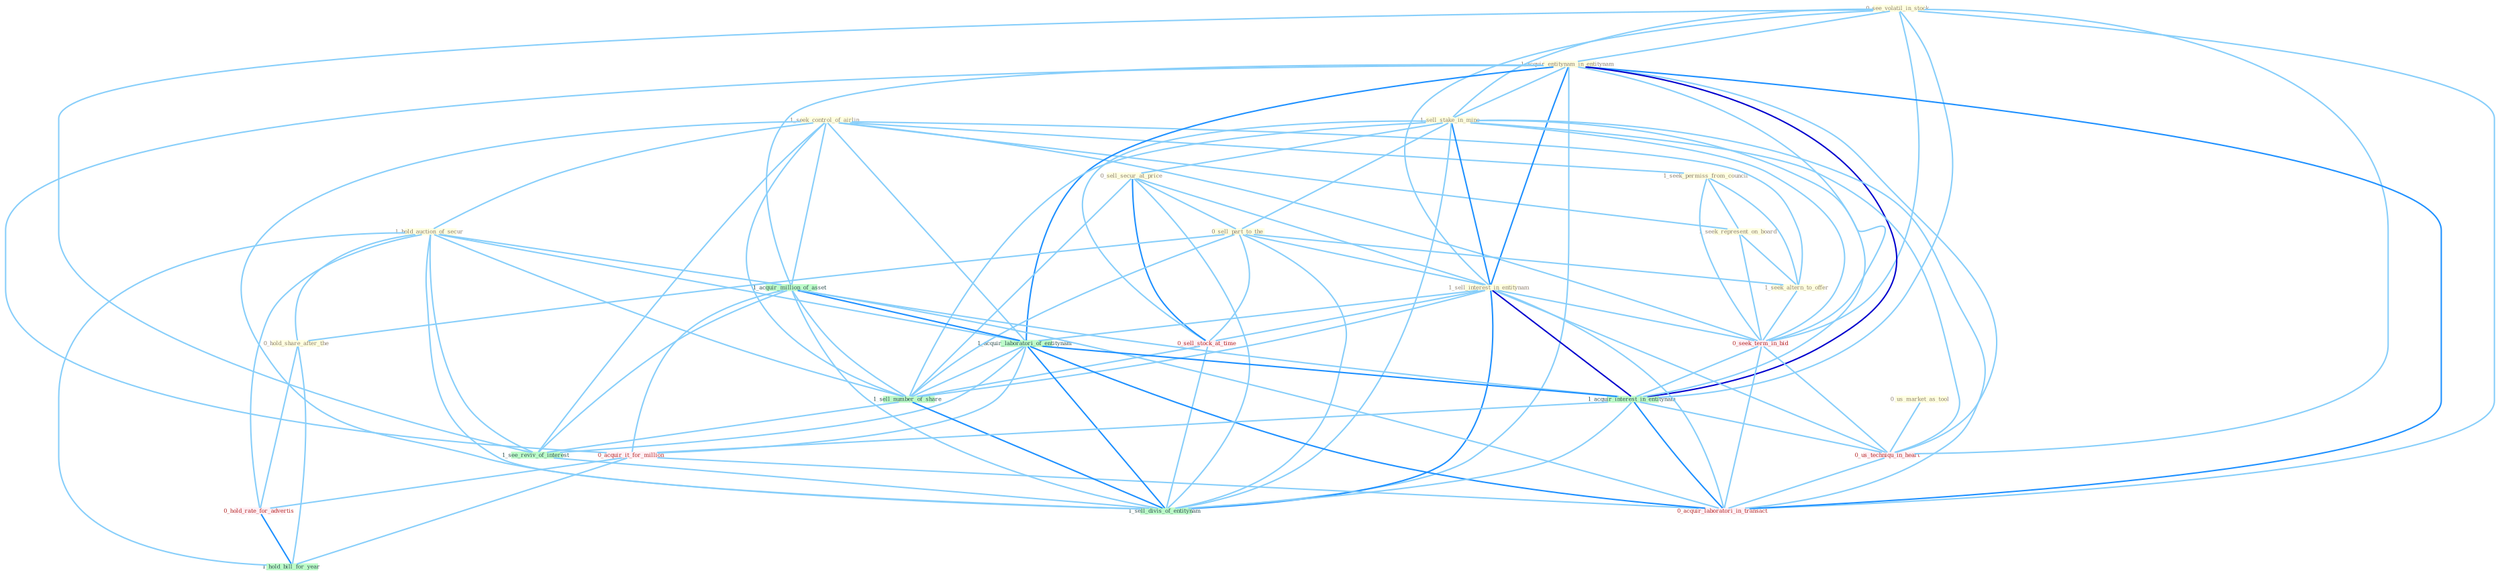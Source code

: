 Graph G{ 
    node
    [shape=polygon,style=filled,width=.5,height=.06,color="#BDFCC9",fixedsize=true,fontsize=4,
    fontcolor="#2f4f4f"];
    {node
    [color="#ffffe0", fontcolor="#8b7d6b"] "1_seek_control_of_airlin " "1_seek_permiss_from_council " "0_see_volatil_in_stock " "1_acquir_entitynam_in_entitynam " "1_sell_stake_in_mine " "0_us_market_as_tool " "0_sell_secur_at_price " "0_sell_part_to_the " "1_seek_represent_on_board " "1_hold_auction_of_secur " "1_sell_interest_in_entitynam " "1_seek_altern_to_offer " "0_hold_share_after_the "}
{node [color="#fff0f5", fontcolor="#b22222"] "0_seek_term_in_bid " "0_us_techniqu_in_heart " "0_acquir_it_for_million " "0_hold_rate_for_advertis " "0_acquir_laboratori_in_transact " "0_sell_stock_at_time "}
edge [color="#B0E2FF"];

	"1_seek_control_of_airlin " -- "1_seek_permiss_from_council " [w="1", color="#87cefa" ];
	"1_seek_control_of_airlin " -- "1_seek_represent_on_board " [w="1", color="#87cefa" ];
	"1_seek_control_of_airlin " -- "1_hold_auction_of_secur " [w="1", color="#87cefa" ];
	"1_seek_control_of_airlin " -- "1_seek_altern_to_offer " [w="1", color="#87cefa" ];
	"1_seek_control_of_airlin " -- "1_acquir_million_of_asset " [w="1", color="#87cefa" ];
	"1_seek_control_of_airlin " -- "1_acquir_laboratori_of_entitynam " [w="1", color="#87cefa" ];
	"1_seek_control_of_airlin " -- "0_seek_term_in_bid " [w="1", color="#87cefa" ];
	"1_seek_control_of_airlin " -- "1_sell_number_of_share " [w="1", color="#87cefa" ];
	"1_seek_control_of_airlin " -- "1_see_reviv_of_interest " [w="1", color="#87cefa" ];
	"1_seek_control_of_airlin " -- "1_sell_divis_of_entitynam " [w="1", color="#87cefa" ];
	"1_seek_permiss_from_council " -- "1_seek_represent_on_board " [w="1", color="#87cefa" ];
	"1_seek_permiss_from_council " -- "1_seek_altern_to_offer " [w="1", color="#87cefa" ];
	"1_seek_permiss_from_council " -- "0_seek_term_in_bid " [w="1", color="#87cefa" ];
	"0_see_volatil_in_stock " -- "1_acquir_entitynam_in_entitynam " [w="1", color="#87cefa" ];
	"0_see_volatil_in_stock " -- "1_sell_stake_in_mine " [w="1", color="#87cefa" ];
	"0_see_volatil_in_stock " -- "1_sell_interest_in_entitynam " [w="1", color="#87cefa" ];
	"0_see_volatil_in_stock " -- "0_seek_term_in_bid " [w="1", color="#87cefa" ];
	"0_see_volatil_in_stock " -- "1_acquir_interest_in_entitynam " [w="1", color="#87cefa" ];
	"0_see_volatil_in_stock " -- "0_us_techniqu_in_heart " [w="1", color="#87cefa" ];
	"0_see_volatil_in_stock " -- "0_acquir_laboratori_in_transact " [w="1", color="#87cefa" ];
	"0_see_volatil_in_stock " -- "1_see_reviv_of_interest " [w="1", color="#87cefa" ];
	"1_acquir_entitynam_in_entitynam " -- "1_sell_stake_in_mine " [w="1", color="#87cefa" ];
	"1_acquir_entitynam_in_entitynam " -- "1_sell_interest_in_entitynam " [w="2", color="#1e90ff" , len=0.8];
	"1_acquir_entitynam_in_entitynam " -- "1_acquir_million_of_asset " [w="1", color="#87cefa" ];
	"1_acquir_entitynam_in_entitynam " -- "1_acquir_laboratori_of_entitynam " [w="2", color="#1e90ff" , len=0.8];
	"1_acquir_entitynam_in_entitynam " -- "0_seek_term_in_bid " [w="1", color="#87cefa" ];
	"1_acquir_entitynam_in_entitynam " -- "1_acquir_interest_in_entitynam " [w="3", color="#0000cd" , len=0.6];
	"1_acquir_entitynam_in_entitynam " -- "0_us_techniqu_in_heart " [w="1", color="#87cefa" ];
	"1_acquir_entitynam_in_entitynam " -- "0_acquir_it_for_million " [w="1", color="#87cefa" ];
	"1_acquir_entitynam_in_entitynam " -- "0_acquir_laboratori_in_transact " [w="2", color="#1e90ff" , len=0.8];
	"1_acquir_entitynam_in_entitynam " -- "1_sell_divis_of_entitynam " [w="1", color="#87cefa" ];
	"1_sell_stake_in_mine " -- "0_sell_secur_at_price " [w="1", color="#87cefa" ];
	"1_sell_stake_in_mine " -- "0_sell_part_to_the " [w="1", color="#87cefa" ];
	"1_sell_stake_in_mine " -- "1_sell_interest_in_entitynam " [w="2", color="#1e90ff" , len=0.8];
	"1_sell_stake_in_mine " -- "0_seek_term_in_bid " [w="1", color="#87cefa" ];
	"1_sell_stake_in_mine " -- "1_acquir_interest_in_entitynam " [w="1", color="#87cefa" ];
	"1_sell_stake_in_mine " -- "0_us_techniqu_in_heart " [w="1", color="#87cefa" ];
	"1_sell_stake_in_mine " -- "0_acquir_laboratori_in_transact " [w="1", color="#87cefa" ];
	"1_sell_stake_in_mine " -- "0_sell_stock_at_time " [w="1", color="#87cefa" ];
	"1_sell_stake_in_mine " -- "1_sell_number_of_share " [w="1", color="#87cefa" ];
	"1_sell_stake_in_mine " -- "1_sell_divis_of_entitynam " [w="1", color="#87cefa" ];
	"0_us_market_as_tool " -- "0_us_techniqu_in_heart " [w="1", color="#87cefa" ];
	"0_sell_secur_at_price " -- "0_sell_part_to_the " [w="1", color="#87cefa" ];
	"0_sell_secur_at_price " -- "1_sell_interest_in_entitynam " [w="1", color="#87cefa" ];
	"0_sell_secur_at_price " -- "0_sell_stock_at_time " [w="2", color="#1e90ff" , len=0.8];
	"0_sell_secur_at_price " -- "1_sell_number_of_share " [w="1", color="#87cefa" ];
	"0_sell_secur_at_price " -- "1_sell_divis_of_entitynam " [w="1", color="#87cefa" ];
	"0_sell_part_to_the " -- "1_sell_interest_in_entitynam " [w="1", color="#87cefa" ];
	"0_sell_part_to_the " -- "1_seek_altern_to_offer " [w="1", color="#87cefa" ];
	"0_sell_part_to_the " -- "0_hold_share_after_the " [w="1", color="#87cefa" ];
	"0_sell_part_to_the " -- "0_sell_stock_at_time " [w="1", color="#87cefa" ];
	"0_sell_part_to_the " -- "1_sell_number_of_share " [w="1", color="#87cefa" ];
	"0_sell_part_to_the " -- "1_sell_divis_of_entitynam " [w="1", color="#87cefa" ];
	"1_seek_represent_on_board " -- "1_seek_altern_to_offer " [w="1", color="#87cefa" ];
	"1_seek_represent_on_board " -- "0_seek_term_in_bid " [w="1", color="#87cefa" ];
	"1_hold_auction_of_secur " -- "0_hold_share_after_the " [w="1", color="#87cefa" ];
	"1_hold_auction_of_secur " -- "1_acquir_million_of_asset " [w="1", color="#87cefa" ];
	"1_hold_auction_of_secur " -- "1_acquir_laboratori_of_entitynam " [w="1", color="#87cefa" ];
	"1_hold_auction_of_secur " -- "0_hold_rate_for_advertis " [w="1", color="#87cefa" ];
	"1_hold_auction_of_secur " -- "1_sell_number_of_share " [w="1", color="#87cefa" ];
	"1_hold_auction_of_secur " -- "1_see_reviv_of_interest " [w="1", color="#87cefa" ];
	"1_hold_auction_of_secur " -- "1_hold_bill_for_year " [w="1", color="#87cefa" ];
	"1_hold_auction_of_secur " -- "1_sell_divis_of_entitynam " [w="1", color="#87cefa" ];
	"1_sell_interest_in_entitynam " -- "1_acquir_laboratori_of_entitynam " [w="1", color="#87cefa" ];
	"1_sell_interest_in_entitynam " -- "0_seek_term_in_bid " [w="1", color="#87cefa" ];
	"1_sell_interest_in_entitynam " -- "1_acquir_interest_in_entitynam " [w="3", color="#0000cd" , len=0.6];
	"1_sell_interest_in_entitynam " -- "0_us_techniqu_in_heart " [w="1", color="#87cefa" ];
	"1_sell_interest_in_entitynam " -- "0_acquir_laboratori_in_transact " [w="1", color="#87cefa" ];
	"1_sell_interest_in_entitynam " -- "0_sell_stock_at_time " [w="1", color="#87cefa" ];
	"1_sell_interest_in_entitynam " -- "1_sell_number_of_share " [w="1", color="#87cefa" ];
	"1_sell_interest_in_entitynam " -- "1_sell_divis_of_entitynam " [w="2", color="#1e90ff" , len=0.8];
	"1_seek_altern_to_offer " -- "0_seek_term_in_bid " [w="1", color="#87cefa" ];
	"0_hold_share_after_the " -- "0_hold_rate_for_advertis " [w="1", color="#87cefa" ];
	"0_hold_share_after_the " -- "1_hold_bill_for_year " [w="1", color="#87cefa" ];
	"1_acquir_million_of_asset " -- "1_acquir_laboratori_of_entitynam " [w="2", color="#1e90ff" , len=0.8];
	"1_acquir_million_of_asset " -- "1_acquir_interest_in_entitynam " [w="1", color="#87cefa" ];
	"1_acquir_million_of_asset " -- "0_acquir_it_for_million " [w="1", color="#87cefa" ];
	"1_acquir_million_of_asset " -- "0_acquir_laboratori_in_transact " [w="1", color="#87cefa" ];
	"1_acquir_million_of_asset " -- "1_sell_number_of_share " [w="1", color="#87cefa" ];
	"1_acquir_million_of_asset " -- "1_see_reviv_of_interest " [w="1", color="#87cefa" ];
	"1_acquir_million_of_asset " -- "1_sell_divis_of_entitynam " [w="1", color="#87cefa" ];
	"1_acquir_laboratori_of_entitynam " -- "1_acquir_interest_in_entitynam " [w="2", color="#1e90ff" , len=0.8];
	"1_acquir_laboratori_of_entitynam " -- "0_acquir_it_for_million " [w="1", color="#87cefa" ];
	"1_acquir_laboratori_of_entitynam " -- "0_acquir_laboratori_in_transact " [w="2", color="#1e90ff" , len=0.8];
	"1_acquir_laboratori_of_entitynam " -- "1_sell_number_of_share " [w="1", color="#87cefa" ];
	"1_acquir_laboratori_of_entitynam " -- "1_see_reviv_of_interest " [w="1", color="#87cefa" ];
	"1_acquir_laboratori_of_entitynam " -- "1_sell_divis_of_entitynam " [w="2", color="#1e90ff" , len=0.8];
	"0_seek_term_in_bid " -- "1_acquir_interest_in_entitynam " [w="1", color="#87cefa" ];
	"0_seek_term_in_bid " -- "0_us_techniqu_in_heart " [w="1", color="#87cefa" ];
	"0_seek_term_in_bid " -- "0_acquir_laboratori_in_transact " [w="1", color="#87cefa" ];
	"1_acquir_interest_in_entitynam " -- "0_us_techniqu_in_heart " [w="1", color="#87cefa" ];
	"1_acquir_interest_in_entitynam " -- "0_acquir_it_for_million " [w="1", color="#87cefa" ];
	"1_acquir_interest_in_entitynam " -- "0_acquir_laboratori_in_transact " [w="2", color="#1e90ff" , len=0.8];
	"1_acquir_interest_in_entitynam " -- "1_sell_divis_of_entitynam " [w="1", color="#87cefa" ];
	"0_us_techniqu_in_heart " -- "0_acquir_laboratori_in_transact " [w="1", color="#87cefa" ];
	"0_acquir_it_for_million " -- "0_hold_rate_for_advertis " [w="1", color="#87cefa" ];
	"0_acquir_it_for_million " -- "0_acquir_laboratori_in_transact " [w="1", color="#87cefa" ];
	"0_acquir_it_for_million " -- "1_hold_bill_for_year " [w="1", color="#87cefa" ];
	"0_hold_rate_for_advertis " -- "1_hold_bill_for_year " [w="2", color="#1e90ff" , len=0.8];
	"0_sell_stock_at_time " -- "1_sell_number_of_share " [w="1", color="#87cefa" ];
	"0_sell_stock_at_time " -- "1_sell_divis_of_entitynam " [w="1", color="#87cefa" ];
	"1_sell_number_of_share " -- "1_see_reviv_of_interest " [w="1", color="#87cefa" ];
	"1_sell_number_of_share " -- "1_sell_divis_of_entitynam " [w="2", color="#1e90ff" , len=0.8];
	"1_see_reviv_of_interest " -- "1_sell_divis_of_entitynam " [w="1", color="#87cefa" ];
}
